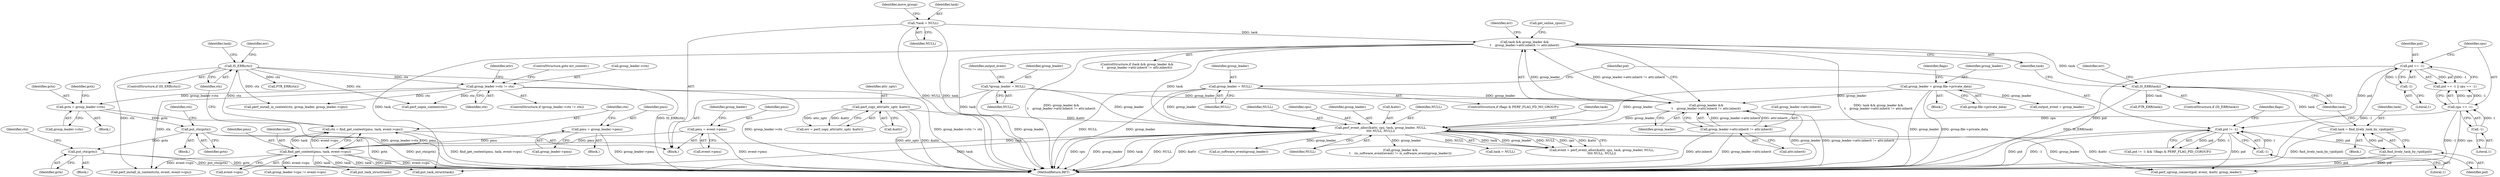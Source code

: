 digraph "0_linux_f63a8daa5812afef4f06c962351687e1ff9ccb2b@pointer" {
"1000538" [label="(Call,gctx = group_leader->ctx)"];
"1000492" [label="(Call,group_leader->ctx != ctx)"];
"1000436" [label="(Call,IS_ERR(ctx))"];
"1000427" [label="(Call,ctx = find_get_context(pmu, task, event->cpu))"];
"1000429" [label="(Call,find_get_context(pmu, task, event->cpu))"];
"1000408" [label="(Call,pmu = group_leader->pmu)"];
"1000390" [label="(Call,pmu = event->pmu)"];
"1000333" [label="(Call,perf_event_alloc(&attr, cpu, task, group_leader, NULL,\n\t\t\t\t NULL, NULL))"];
"1000174" [label="(Call,perf_copy_attr(attr_uptr, &attr))"];
"1000226" [label="(Call,cpu == -1)"];
"1000228" [label="(Call,-1)"];
"1000311" [label="(Call,task && group_leader &&\n\t    group_leader->attr.inherit != attr.inherit)"];
"1000302" [label="(Call,IS_ERR(task))"];
"1000297" [label="(Call,task = find_lively_task_by_vpid(pid))"];
"1000299" [label="(Call,find_lively_task_by_vpid(pid))"];
"1000288" [label="(Call,pid != -1)"];
"1000222" [label="(Call,pid == -1)"];
"1000224" [label="(Call,-1)"];
"1000290" [label="(Call,-1)"];
"1000151" [label="(Call,*task = NULL)"];
"1000313" [label="(Call,group_leader &&\n\t    group_leader->attr.inherit != attr.inherit)"];
"1000283" [label="(Call,group_leader = NULL)"];
"1000131" [label="(Call,*group_leader = NULL)"];
"1000265" [label="(Call,group_leader = group.file->private_data)"];
"1000315" [label="(Call,group_leader->attr.inherit != attr.inherit)"];
"1000563" [label="(Call,put_ctx(gctx))"];
"1000613" [label="(Call,put_ctx(gctx))"];
"1000174" [label="(Call,perf_copy_attr(attr_uptr, &attr))"];
"1000172" [label="(Call,err = perf_copy_attr(attr_uptr, &attr))"];
"1000265" [label="(Call,group_leader = group.file->private_data)"];
"1000339" [label="(Identifier,NULL)"];
"1000175" [label="(Identifier,attr_uptr)"];
"1000546" [label="(Identifier,gctx)"];
"1000255" [label="(Block,)"];
"1000307" [label="(Call,PTR_ERR(task))"];
"1000539" [label="(Identifier,gctx)"];
"1000290" [label="(Call,-1)"];
"1000563" [label="(Call,put_ctx(gctx))"];
"1000436" [label="(Call,IS_ERR(ctx))"];
"1000326" [label="(Identifier,err)"];
"1000151" [label="(Call,*task = NULL)"];
"1000287" [label="(Call,pid != -1 && !(flags & PERF_FLAG_PID_CGROUP))"];
"1000224" [label="(Call,-1)"];
"1000176" [label="(Call,&attr)"];
"1000306" [label="(Identifier,err)"];
"1000267" [label="(Call,group.file->private_data)"];
"1000341" [label="(Identifier,NULL)"];
"1000391" [label="(Identifier,pmu)"];
"1000274" [label="(Identifier,flags)"];
"1000296" [label="(Block,)"];
"1000336" [label="(Identifier,cpu)"];
"1000430" [label="(Identifier,pmu)"];
"1000158" [label="(Identifier,move_group)"];
"1000313" [label="(Call,group_leader &&\n\t    group_leader->attr.inherit != attr.inherit)"];
"1000392" [label="(Call,event->pmu)"];
"1000397" [label="(Identifier,group_leader)"];
"1000408" [label="(Call,pmu = group_leader->pmu)"];
"1000440" [label="(Identifier,err)"];
"1000410" [label="(Call,group_leader->pmu)"];
"1000427" [label="(Call,ctx = find_get_context(pmu, task, event->cpu))"];
"1000614" [label="(Identifier,gctx)"];
"1000657" [label="(Call,perf_unpin_context(ctx))"];
"1000491" [label="(ControlStructure,if (group_leader->ctx != ctx))"];
"1000279" [label="(ControlStructure,if (flags & PERF_FLAG_FD_NO_GROUP))"];
"1000285" [label="(Identifier,NULL)"];
"1000312" [label="(Identifier,task)"];
"1000493" [label="(Call,group_leader->ctx)"];
"1000597" [label="(Call,perf_install_in_context(ctx, event, event->cpu))"];
"1000557" [label="(Block,)"];
"1000223" [label="(Identifier,pid)"];
"1000390" [label="(Call,pmu = event->pmu)"];
"1000396" [label="(Call,group_leader &&\n\t    (is_software_event(event) != is_software_event(group_leader)))"];
"1000229" [label="(Literal,1)"];
"1000303" [label="(Identifier,task)"];
"1000276" [label="(Call,output_event = group_leader)"];
"1000613" [label="(Call,put_ctx(gctx))"];
"1000302" [label="(Call,IS_ERR(task))"];
"1000501" [label="(Identifier,attr)"];
"1000445" [label="(Identifier,task)"];
"1000315" [label="(Call,group_leader->attr.inherit != attr.inherit)"];
"1000221" [label="(Call,pid == -1 || cpu == -1)"];
"1000338" [label="(Identifier,group_leader)"];
"1000431" [label="(Identifier,task)"];
"1000435" [label="(ControlStructure,if (IS_ERR(ctx)))"];
"1000289" [label="(Identifier,pid)"];
"1000441" [label="(Call,PTR_ERR(ctx))"];
"1000574" [label="(Identifier,ctx)"];
"1000540" [label="(Call,group_leader->ctx)"];
"1000537" [label="(Block,)"];
"1000449" [label="(Call,task = NULL)"];
"1000222" [label="(Call,pid == -1)"];
"1000669" [label="(Call,put_task_struct(task))"];
"1000564" [label="(Identifier,gctx)"];
"1000429" [label="(Call,find_get_context(pmu, task, event->cpu))"];
"1000316" [label="(Call,group_leader->attr.inherit)"];
"1000428" [label="(Identifier,ctx)"];
"1000580" [label="(Call,perf_install_in_context(ctx, group_leader, group_leader->cpu))"];
"1000133" [label="(Identifier,NULL)"];
"1000288" [label="(Call,pid != -1)"];
"1000607" [label="(Block,)"];
"1000538" [label="(Call,gctx = group_leader->ctx)"];
"1000299" [label="(Call,find_lively_task_by_vpid(pid))"];
"1000331" [label="(Call,event = perf_event_alloc(&attr, cpu, task, group_leader, NULL,\n\t\t\t\t NULL, NULL))"];
"1000330" [label="(Call,get_online_cpus())"];
"1000297" [label="(Call,task = find_lively_task_by_vpid(pid))"];
"1000294" [label="(Identifier,flags)"];
"1000132" [label="(Identifier,group_leader)"];
"1000131" [label="(Call,*group_leader = NULL)"];
"1000481" [label="(Call,group_leader->cpu != event->cpu)"];
"1000225" [label="(Literal,1)"];
"1000492" [label="(Call,group_leader->ctx != ctx)"];
"1000298" [label="(Identifier,task)"];
"1000334" [label="(Call,&attr)"];
"1000311" [label="(Call,task && group_leader &&\n\t    group_leader->attr.inherit != attr.inherit)"];
"1000227" [label="(Identifier,cpu)"];
"1000291" [label="(Literal,1)"];
"1000679" [label="(MethodReturn,RET)"];
"1000401" [label="(Call,is_software_event(group_leader))"];
"1000333" [label="(Call,perf_event_alloc(&attr, cpu, task, group_leader, NULL,\n\t\t\t\t NULL, NULL))"];
"1000437" [label="(Identifier,ctx)"];
"1000407" [label="(Block,)"];
"1000447" [label="(Call,put_task_struct(task))"];
"1000226" [label="(Call,cpu == -1)"];
"1000340" [label="(Identifier,NULL)"];
"1000314" [label="(Identifier,group_leader)"];
"1000310" [label="(ControlStructure,if (task && group_leader &&\n\t    group_leader->attr.inherit != attr.inherit))"];
"1000283" [label="(Call,group_leader = NULL)"];
"1000432" [label="(Call,event->cpu)"];
"1000496" [label="(Identifier,ctx)"];
"1000284" [label="(Identifier,group_leader)"];
"1000301" [label="(ControlStructure,if (IS_ERR(task)))"];
"1000337" [label="(Identifier,task)"];
"1000152" [label="(Identifier,task)"];
"1000153" [label="(Identifier,NULL)"];
"1000497" [label="(ControlStructure,goto err_context;)"];
"1000409" [label="(Identifier,pmu)"];
"1000358" [label="(Call,perf_cgroup_connect(pid, event, &attr, group_leader))"];
"1000136" [label="(Identifier,output_event)"];
"1000300" [label="(Identifier,pid)"];
"1000129" [label="(Block,)"];
"1000321" [label="(Call,attr.inherit)"];
"1000618" [label="(Identifier,ctx)"];
"1000228" [label="(Call,-1)"];
"1000266" [label="(Identifier,group_leader)"];
"1000538" -> "1000537"  [label="AST: "];
"1000538" -> "1000540"  [label="CFG: "];
"1000539" -> "1000538"  [label="AST: "];
"1000540" -> "1000538"  [label="AST: "];
"1000546" -> "1000538"  [label="CFG: "];
"1000538" -> "1000679"  [label="DDG: group_leader->ctx"];
"1000492" -> "1000538"  [label="DDG: group_leader->ctx"];
"1000538" -> "1000563"  [label="DDG: gctx"];
"1000492" -> "1000491"  [label="AST: "];
"1000492" -> "1000496"  [label="CFG: "];
"1000493" -> "1000492"  [label="AST: "];
"1000496" -> "1000492"  [label="AST: "];
"1000497" -> "1000492"  [label="CFG: "];
"1000501" -> "1000492"  [label="CFG: "];
"1000492" -> "1000679"  [label="DDG: group_leader->ctx"];
"1000492" -> "1000679"  [label="DDG: group_leader->ctx != ctx"];
"1000436" -> "1000492"  [label="DDG: ctx"];
"1000492" -> "1000580"  [label="DDG: ctx"];
"1000492" -> "1000597"  [label="DDG: ctx"];
"1000492" -> "1000657"  [label="DDG: ctx"];
"1000436" -> "1000435"  [label="AST: "];
"1000436" -> "1000437"  [label="CFG: "];
"1000437" -> "1000436"  [label="AST: "];
"1000440" -> "1000436"  [label="CFG: "];
"1000445" -> "1000436"  [label="CFG: "];
"1000436" -> "1000679"  [label="DDG: IS_ERR(ctx)"];
"1000427" -> "1000436"  [label="DDG: ctx"];
"1000436" -> "1000441"  [label="DDG: ctx"];
"1000436" -> "1000580"  [label="DDG: ctx"];
"1000436" -> "1000597"  [label="DDG: ctx"];
"1000436" -> "1000657"  [label="DDG: ctx"];
"1000427" -> "1000129"  [label="AST: "];
"1000427" -> "1000429"  [label="CFG: "];
"1000428" -> "1000427"  [label="AST: "];
"1000429" -> "1000427"  [label="AST: "];
"1000437" -> "1000427"  [label="CFG: "];
"1000427" -> "1000679"  [label="DDG: find_get_context(pmu, task, event->cpu)"];
"1000429" -> "1000427"  [label="DDG: pmu"];
"1000429" -> "1000427"  [label="DDG: task"];
"1000429" -> "1000427"  [label="DDG: event->cpu"];
"1000429" -> "1000432"  [label="CFG: "];
"1000430" -> "1000429"  [label="AST: "];
"1000431" -> "1000429"  [label="AST: "];
"1000432" -> "1000429"  [label="AST: "];
"1000429" -> "1000679"  [label="DDG: event->cpu"];
"1000429" -> "1000679"  [label="DDG: task"];
"1000429" -> "1000679"  [label="DDG: pmu"];
"1000408" -> "1000429"  [label="DDG: pmu"];
"1000390" -> "1000429"  [label="DDG: pmu"];
"1000333" -> "1000429"  [label="DDG: task"];
"1000429" -> "1000447"  [label="DDG: task"];
"1000429" -> "1000481"  [label="DDG: event->cpu"];
"1000429" -> "1000597"  [label="DDG: event->cpu"];
"1000429" -> "1000669"  [label="DDG: task"];
"1000408" -> "1000407"  [label="AST: "];
"1000408" -> "1000410"  [label="CFG: "];
"1000409" -> "1000408"  [label="AST: "];
"1000410" -> "1000408"  [label="AST: "];
"1000428" -> "1000408"  [label="CFG: "];
"1000408" -> "1000679"  [label="DDG: group_leader->pmu"];
"1000390" -> "1000129"  [label="AST: "];
"1000390" -> "1000392"  [label="CFG: "];
"1000391" -> "1000390"  [label="AST: "];
"1000392" -> "1000390"  [label="AST: "];
"1000397" -> "1000390"  [label="CFG: "];
"1000390" -> "1000679"  [label="DDG: event->pmu"];
"1000333" -> "1000331"  [label="AST: "];
"1000333" -> "1000341"  [label="CFG: "];
"1000334" -> "1000333"  [label="AST: "];
"1000336" -> "1000333"  [label="AST: "];
"1000337" -> "1000333"  [label="AST: "];
"1000338" -> "1000333"  [label="AST: "];
"1000339" -> "1000333"  [label="AST: "];
"1000340" -> "1000333"  [label="AST: "];
"1000341" -> "1000333"  [label="AST: "];
"1000331" -> "1000333"  [label="CFG: "];
"1000333" -> "1000679"  [label="DDG: NULL"];
"1000333" -> "1000679"  [label="DDG: &attr"];
"1000333" -> "1000679"  [label="DDG: cpu"];
"1000333" -> "1000679"  [label="DDG: group_leader"];
"1000333" -> "1000679"  [label="DDG: task"];
"1000333" -> "1000331"  [label="DDG: task"];
"1000333" -> "1000331"  [label="DDG: group_leader"];
"1000333" -> "1000331"  [label="DDG: NULL"];
"1000333" -> "1000331"  [label="DDG: cpu"];
"1000333" -> "1000331"  [label="DDG: &attr"];
"1000174" -> "1000333"  [label="DDG: &attr"];
"1000226" -> "1000333"  [label="DDG: cpu"];
"1000311" -> "1000333"  [label="DDG: task"];
"1000283" -> "1000333"  [label="DDG: group_leader"];
"1000131" -> "1000333"  [label="DDG: group_leader"];
"1000265" -> "1000333"  [label="DDG: group_leader"];
"1000313" -> "1000333"  [label="DDG: group_leader"];
"1000333" -> "1000358"  [label="DDG: &attr"];
"1000333" -> "1000358"  [label="DDG: group_leader"];
"1000333" -> "1000396"  [label="DDG: group_leader"];
"1000333" -> "1000401"  [label="DDG: group_leader"];
"1000333" -> "1000449"  [label="DDG: NULL"];
"1000333" -> "1000669"  [label="DDG: task"];
"1000174" -> "1000172"  [label="AST: "];
"1000174" -> "1000176"  [label="CFG: "];
"1000175" -> "1000174"  [label="AST: "];
"1000176" -> "1000174"  [label="AST: "];
"1000172" -> "1000174"  [label="CFG: "];
"1000174" -> "1000679"  [label="DDG: &attr"];
"1000174" -> "1000679"  [label="DDG: attr_uptr"];
"1000174" -> "1000172"  [label="DDG: attr_uptr"];
"1000174" -> "1000172"  [label="DDG: &attr"];
"1000226" -> "1000221"  [label="AST: "];
"1000226" -> "1000228"  [label="CFG: "];
"1000227" -> "1000226"  [label="AST: "];
"1000228" -> "1000226"  [label="AST: "];
"1000221" -> "1000226"  [label="CFG: "];
"1000226" -> "1000679"  [label="DDG: cpu"];
"1000226" -> "1000679"  [label="DDG: -1"];
"1000226" -> "1000221"  [label="DDG: cpu"];
"1000226" -> "1000221"  [label="DDG: -1"];
"1000228" -> "1000226"  [label="DDG: 1"];
"1000228" -> "1000229"  [label="CFG: "];
"1000229" -> "1000228"  [label="AST: "];
"1000311" -> "1000310"  [label="AST: "];
"1000311" -> "1000312"  [label="CFG: "];
"1000311" -> "1000313"  [label="CFG: "];
"1000312" -> "1000311"  [label="AST: "];
"1000313" -> "1000311"  [label="AST: "];
"1000326" -> "1000311"  [label="CFG: "];
"1000330" -> "1000311"  [label="CFG: "];
"1000311" -> "1000679"  [label="DDG: task"];
"1000311" -> "1000679"  [label="DDG: group_leader &&\n\t    group_leader->attr.inherit != attr.inherit"];
"1000311" -> "1000679"  [label="DDG: task && group_leader &&\n\t    group_leader->attr.inherit != attr.inherit"];
"1000302" -> "1000311"  [label="DDG: task"];
"1000151" -> "1000311"  [label="DDG: task"];
"1000313" -> "1000311"  [label="DDG: group_leader"];
"1000313" -> "1000311"  [label="DDG: group_leader->attr.inherit != attr.inherit"];
"1000311" -> "1000669"  [label="DDG: task"];
"1000302" -> "1000301"  [label="AST: "];
"1000302" -> "1000303"  [label="CFG: "];
"1000303" -> "1000302"  [label="AST: "];
"1000306" -> "1000302"  [label="CFG: "];
"1000312" -> "1000302"  [label="CFG: "];
"1000302" -> "1000679"  [label="DDG: IS_ERR(task)"];
"1000297" -> "1000302"  [label="DDG: task"];
"1000302" -> "1000307"  [label="DDG: task"];
"1000297" -> "1000296"  [label="AST: "];
"1000297" -> "1000299"  [label="CFG: "];
"1000298" -> "1000297"  [label="AST: "];
"1000299" -> "1000297"  [label="AST: "];
"1000303" -> "1000297"  [label="CFG: "];
"1000297" -> "1000679"  [label="DDG: find_lively_task_by_vpid(pid)"];
"1000299" -> "1000297"  [label="DDG: pid"];
"1000299" -> "1000300"  [label="CFG: "];
"1000300" -> "1000299"  [label="AST: "];
"1000299" -> "1000679"  [label="DDG: pid"];
"1000288" -> "1000299"  [label="DDG: pid"];
"1000299" -> "1000358"  [label="DDG: pid"];
"1000288" -> "1000287"  [label="AST: "];
"1000288" -> "1000290"  [label="CFG: "];
"1000289" -> "1000288"  [label="AST: "];
"1000290" -> "1000288"  [label="AST: "];
"1000294" -> "1000288"  [label="CFG: "];
"1000287" -> "1000288"  [label="CFG: "];
"1000288" -> "1000679"  [label="DDG: -1"];
"1000288" -> "1000679"  [label="DDG: pid"];
"1000288" -> "1000287"  [label="DDG: pid"];
"1000288" -> "1000287"  [label="DDG: -1"];
"1000222" -> "1000288"  [label="DDG: pid"];
"1000290" -> "1000288"  [label="DDG: 1"];
"1000288" -> "1000358"  [label="DDG: pid"];
"1000222" -> "1000221"  [label="AST: "];
"1000222" -> "1000224"  [label="CFG: "];
"1000223" -> "1000222"  [label="AST: "];
"1000224" -> "1000222"  [label="AST: "];
"1000227" -> "1000222"  [label="CFG: "];
"1000221" -> "1000222"  [label="CFG: "];
"1000222" -> "1000679"  [label="DDG: pid"];
"1000222" -> "1000679"  [label="DDG: -1"];
"1000222" -> "1000221"  [label="DDG: pid"];
"1000222" -> "1000221"  [label="DDG: -1"];
"1000224" -> "1000222"  [label="DDG: 1"];
"1000224" -> "1000225"  [label="CFG: "];
"1000225" -> "1000224"  [label="AST: "];
"1000290" -> "1000291"  [label="CFG: "];
"1000291" -> "1000290"  [label="AST: "];
"1000151" -> "1000129"  [label="AST: "];
"1000151" -> "1000153"  [label="CFG: "];
"1000152" -> "1000151"  [label="AST: "];
"1000153" -> "1000151"  [label="AST: "];
"1000158" -> "1000151"  [label="CFG: "];
"1000151" -> "1000679"  [label="DDG: task"];
"1000151" -> "1000679"  [label="DDG: NULL"];
"1000313" -> "1000314"  [label="CFG: "];
"1000313" -> "1000315"  [label="CFG: "];
"1000314" -> "1000313"  [label="AST: "];
"1000315" -> "1000313"  [label="AST: "];
"1000313" -> "1000679"  [label="DDG: group_leader->attr.inherit != attr.inherit"];
"1000313" -> "1000679"  [label="DDG: group_leader"];
"1000283" -> "1000313"  [label="DDG: group_leader"];
"1000131" -> "1000313"  [label="DDG: group_leader"];
"1000265" -> "1000313"  [label="DDG: group_leader"];
"1000315" -> "1000313"  [label="DDG: group_leader->attr.inherit"];
"1000315" -> "1000313"  [label="DDG: attr.inherit"];
"1000283" -> "1000279"  [label="AST: "];
"1000283" -> "1000285"  [label="CFG: "];
"1000284" -> "1000283"  [label="AST: "];
"1000285" -> "1000283"  [label="AST: "];
"1000289" -> "1000283"  [label="CFG: "];
"1000283" -> "1000679"  [label="DDG: NULL"];
"1000283" -> "1000679"  [label="DDG: group_leader"];
"1000131" -> "1000129"  [label="AST: "];
"1000131" -> "1000133"  [label="CFG: "];
"1000132" -> "1000131"  [label="AST: "];
"1000133" -> "1000131"  [label="AST: "];
"1000136" -> "1000131"  [label="CFG: "];
"1000131" -> "1000679"  [label="DDG: group_leader"];
"1000265" -> "1000255"  [label="AST: "];
"1000265" -> "1000267"  [label="CFG: "];
"1000266" -> "1000265"  [label="AST: "];
"1000267" -> "1000265"  [label="AST: "];
"1000274" -> "1000265"  [label="CFG: "];
"1000265" -> "1000679"  [label="DDG: group.file->private_data"];
"1000265" -> "1000679"  [label="DDG: group_leader"];
"1000265" -> "1000276"  [label="DDG: group_leader"];
"1000315" -> "1000321"  [label="CFG: "];
"1000316" -> "1000315"  [label="AST: "];
"1000321" -> "1000315"  [label="AST: "];
"1000315" -> "1000679"  [label="DDG: group_leader->attr.inherit"];
"1000315" -> "1000679"  [label="DDG: attr.inherit"];
"1000563" -> "1000557"  [label="AST: "];
"1000563" -> "1000564"  [label="CFG: "];
"1000564" -> "1000563"  [label="AST: "];
"1000574" -> "1000563"  [label="CFG: "];
"1000563" -> "1000679"  [label="DDG: put_ctx(gctx)"];
"1000563" -> "1000679"  [label="DDG: gctx"];
"1000563" -> "1000613"  [label="DDG: gctx"];
"1000613" -> "1000607"  [label="AST: "];
"1000613" -> "1000614"  [label="CFG: "];
"1000614" -> "1000613"  [label="AST: "];
"1000618" -> "1000613"  [label="CFG: "];
"1000613" -> "1000679"  [label="DDG: gctx"];
"1000613" -> "1000679"  [label="DDG: put_ctx(gctx)"];
}
